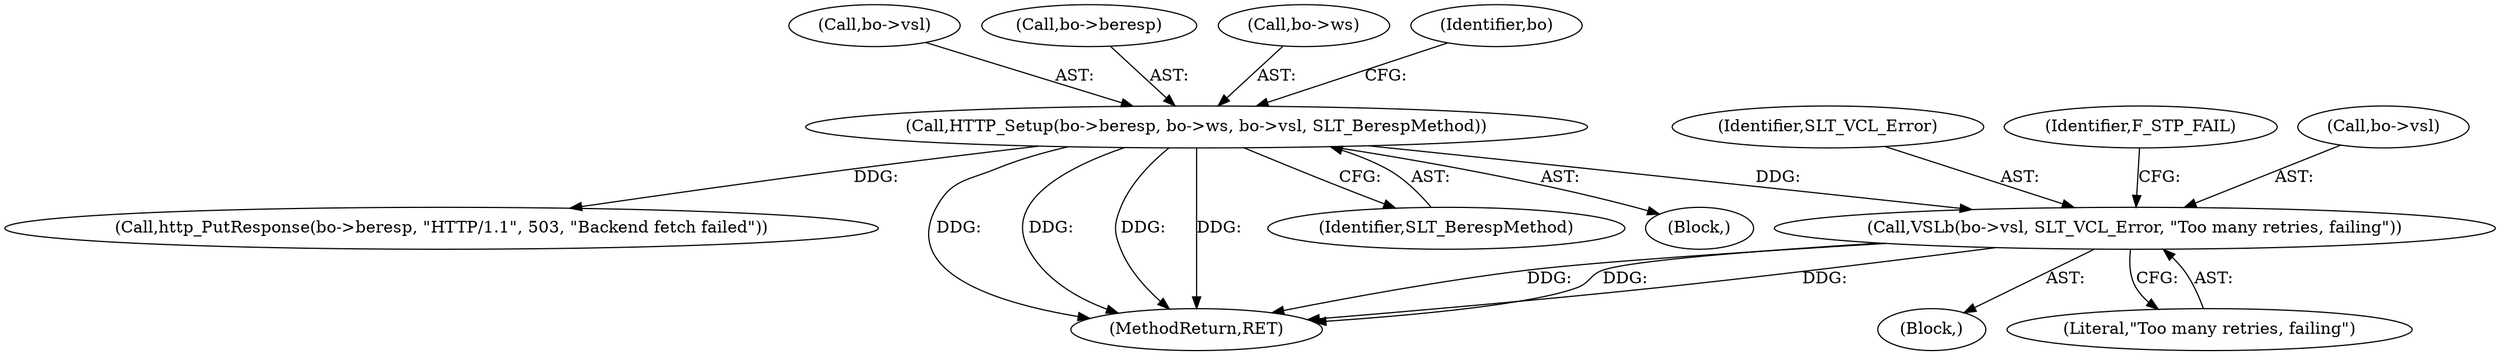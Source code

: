 digraph "0_varnish-cache_176f8a075a963ffbfa56f1c460c15f6a1a6af5a7@pointer" {
"1000314" [label="(Call,VSLb(bo->vsl, SLT_VCL_Error, \"Too many retries, failing\"))"];
"1000167" [label="(Call,HTTP_Setup(bo->beresp, bo->ws, bo->vsl, SLT_BerespMethod))"];
"1000299" [label="(Block,)"];
"1000314" [label="(Call,VSLb(bo->vsl, SLT_VCL_Error, \"Too many retries, failing\"))"];
"1000177" [label="(Identifier,SLT_BerespMethod)"];
"1000318" [label="(Identifier,SLT_VCL_Error)"];
"1000104" [label="(Block,)"];
"1000174" [label="(Call,bo->vsl)"];
"1000178" [label="(Call,http_PutResponse(bo->beresp, \"HTTP/1.1\", 503, \"Backend fetch failed\"))"];
"1000321" [label="(Identifier,F_STP_FAIL)"];
"1000167" [label="(Call,HTTP_Setup(bo->beresp, bo->ws, bo->vsl, SLT_BerespMethod))"];
"1000315" [label="(Call,bo->vsl)"];
"1000168" [label="(Call,bo->beresp)"];
"1000171" [label="(Call,bo->ws)"];
"1000319" [label="(Literal,\"Too many retries, failing\")"];
"1000463" [label="(MethodReturn,RET)"];
"1000180" [label="(Identifier,bo)"];
"1000314" -> "1000299"  [label="AST: "];
"1000314" -> "1000319"  [label="CFG: "];
"1000315" -> "1000314"  [label="AST: "];
"1000318" -> "1000314"  [label="AST: "];
"1000319" -> "1000314"  [label="AST: "];
"1000321" -> "1000314"  [label="CFG: "];
"1000314" -> "1000463"  [label="DDG: "];
"1000314" -> "1000463"  [label="DDG: "];
"1000314" -> "1000463"  [label="DDG: "];
"1000167" -> "1000314"  [label="DDG: "];
"1000167" -> "1000104"  [label="AST: "];
"1000167" -> "1000177"  [label="CFG: "];
"1000168" -> "1000167"  [label="AST: "];
"1000171" -> "1000167"  [label="AST: "];
"1000174" -> "1000167"  [label="AST: "];
"1000177" -> "1000167"  [label="AST: "];
"1000180" -> "1000167"  [label="CFG: "];
"1000167" -> "1000463"  [label="DDG: "];
"1000167" -> "1000463"  [label="DDG: "];
"1000167" -> "1000463"  [label="DDG: "];
"1000167" -> "1000463"  [label="DDG: "];
"1000167" -> "1000178"  [label="DDG: "];
}
